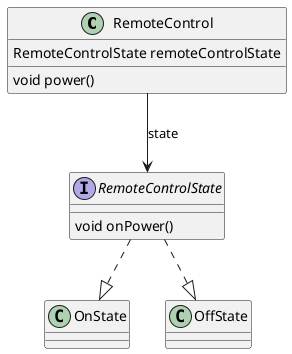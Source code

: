 @startuml
'https://plantuml.com/class-diagram

class RemoteControl {
    RemoteControlState remoteControlState
    void power()
}

interface RemoteControlState {
    void onPower()
}

class OnState

class OffState

RemoteControl --> RemoteControlState : state
RemoteControlState ..|> OnState
RemoteControlState ..|> OffState

@enduml